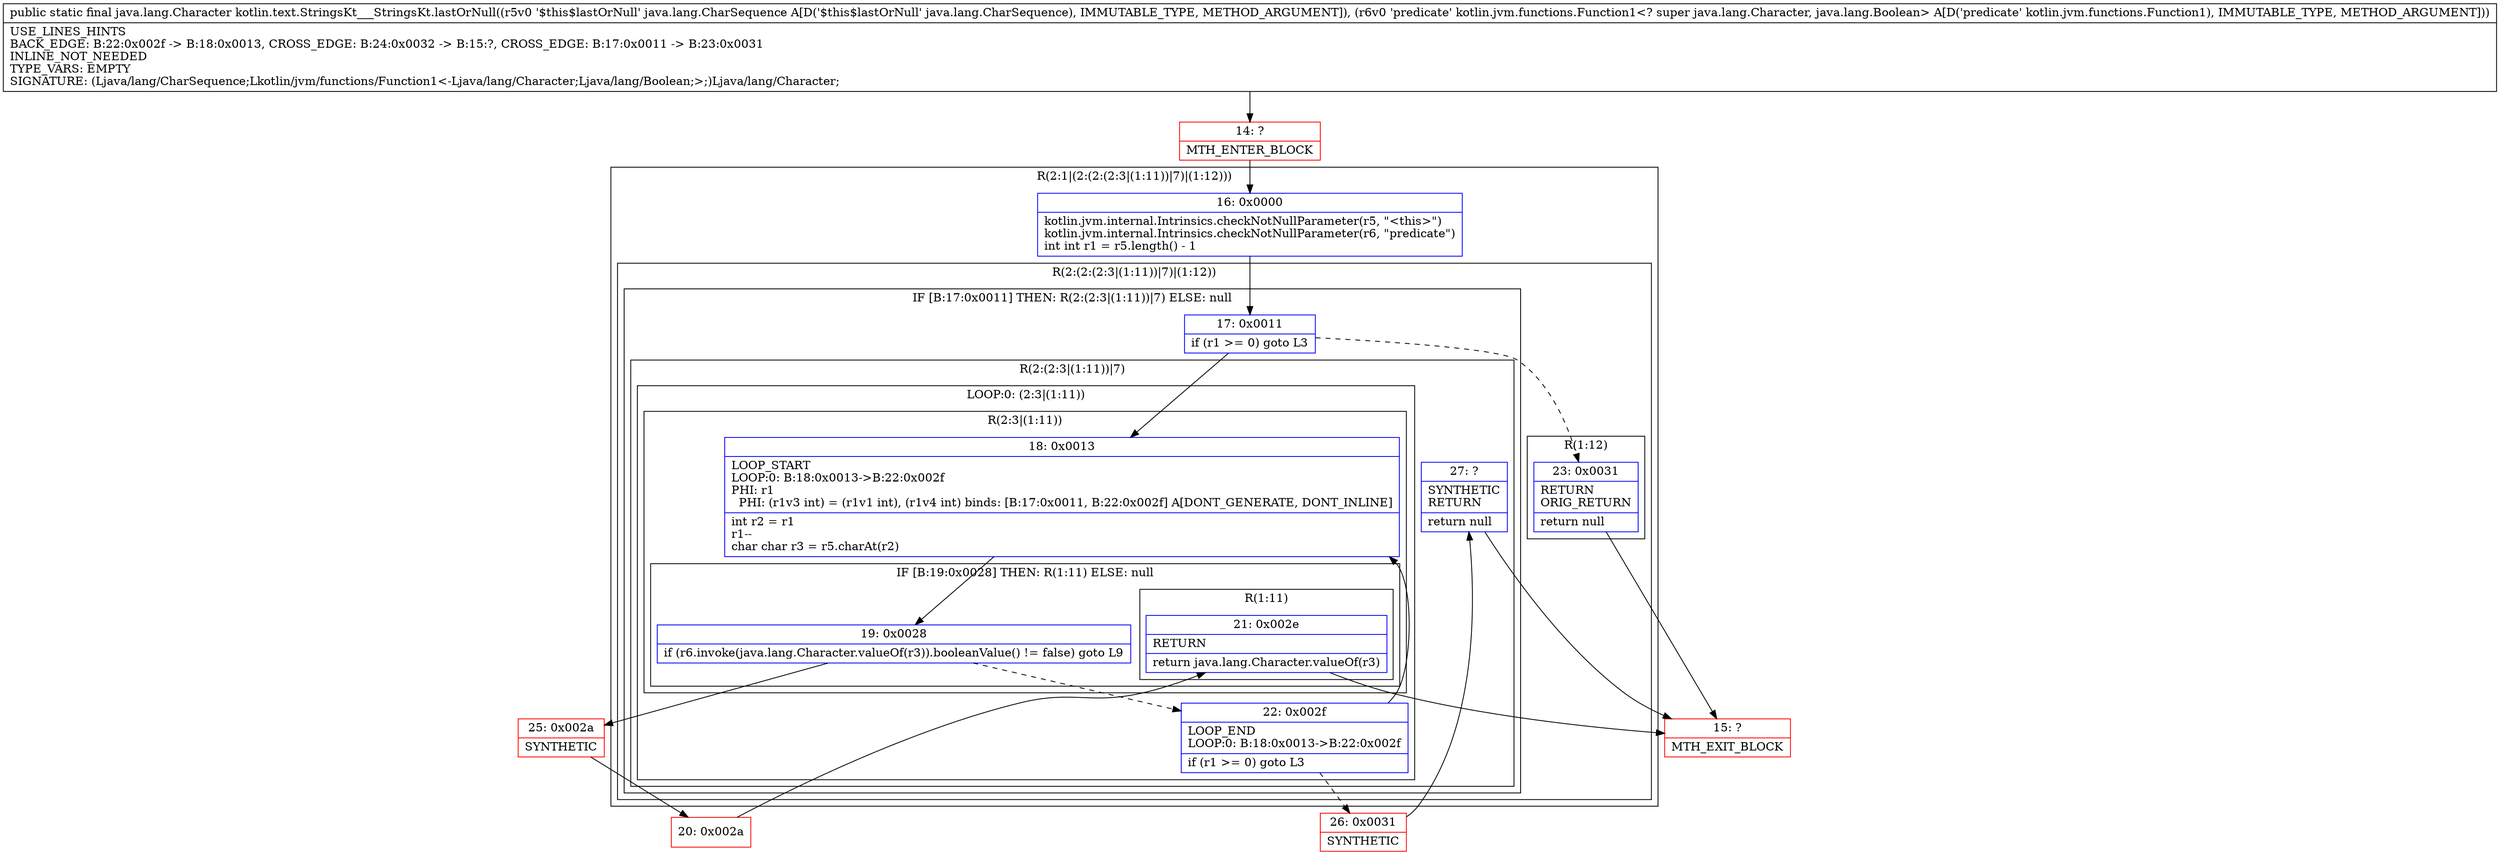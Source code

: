 digraph "CFG forkotlin.text.StringsKt___StringsKt.lastOrNull(Ljava\/lang\/CharSequence;Lkotlin\/jvm\/functions\/Function1;)Ljava\/lang\/Character;" {
subgraph cluster_Region_625687686 {
label = "R(2:1|(2:(2:(2:3|(1:11))|7)|(1:12)))";
node [shape=record,color=blue];
Node_16 [shape=record,label="{16\:\ 0x0000|kotlin.jvm.internal.Intrinsics.checkNotNullParameter(r5, \"\<this\>\")\lkotlin.jvm.internal.Intrinsics.checkNotNullParameter(r6, \"predicate\")\lint int r1 = r5.length() \- 1\l}"];
subgraph cluster_Region_1130128631 {
label = "R(2:(2:(2:3|(1:11))|7)|(1:12))";
node [shape=record,color=blue];
subgraph cluster_IfRegion_734133935 {
label = "IF [B:17:0x0011] THEN: R(2:(2:3|(1:11))|7) ELSE: null";
node [shape=record,color=blue];
Node_17 [shape=record,label="{17\:\ 0x0011|if (r1 \>= 0) goto L3\l}"];
subgraph cluster_Region_74731618 {
label = "R(2:(2:3|(1:11))|7)";
node [shape=record,color=blue];
subgraph cluster_LoopRegion_1487689142 {
label = "LOOP:0: (2:3|(1:11))";
node [shape=record,color=blue];
Node_22 [shape=record,label="{22\:\ 0x002f|LOOP_END\lLOOP:0: B:18:0x0013\-\>B:22:0x002f\l|if (r1 \>= 0) goto L3\l}"];
subgraph cluster_Region_1441009127 {
label = "R(2:3|(1:11))";
node [shape=record,color=blue];
Node_18 [shape=record,label="{18\:\ 0x0013|LOOP_START\lLOOP:0: B:18:0x0013\-\>B:22:0x002f\lPHI: r1 \l  PHI: (r1v3 int) = (r1v1 int), (r1v4 int) binds: [B:17:0x0011, B:22:0x002f] A[DONT_GENERATE, DONT_INLINE]\l|int r2 = r1\lr1\-\-\lchar char r3 = r5.charAt(r2)\l}"];
subgraph cluster_IfRegion_620756265 {
label = "IF [B:19:0x0028] THEN: R(1:11) ELSE: null";
node [shape=record,color=blue];
Node_19 [shape=record,label="{19\:\ 0x0028|if (r6.invoke(java.lang.Character.valueOf(r3)).booleanValue() != false) goto L9\l}"];
subgraph cluster_Region_1359042404 {
label = "R(1:11)";
node [shape=record,color=blue];
Node_21 [shape=record,label="{21\:\ 0x002e|RETURN\l|return java.lang.Character.valueOf(r3)\l}"];
}
}
}
}
Node_27 [shape=record,label="{27\:\ ?|SYNTHETIC\lRETURN\l|return null\l}"];
}
}
subgraph cluster_Region_1175472741 {
label = "R(1:12)";
node [shape=record,color=blue];
Node_23 [shape=record,label="{23\:\ 0x0031|RETURN\lORIG_RETURN\l|return null\l}"];
}
}
}
Node_14 [shape=record,color=red,label="{14\:\ ?|MTH_ENTER_BLOCK\l}"];
Node_26 [shape=record,color=red,label="{26\:\ 0x0031|SYNTHETIC\l}"];
Node_15 [shape=record,color=red,label="{15\:\ ?|MTH_EXIT_BLOCK\l}"];
Node_25 [shape=record,color=red,label="{25\:\ 0x002a|SYNTHETIC\l}"];
Node_20 [shape=record,color=red,label="{20\:\ 0x002a}"];
MethodNode[shape=record,label="{public static final java.lang.Character kotlin.text.StringsKt___StringsKt.lastOrNull((r5v0 '$this$lastOrNull' java.lang.CharSequence A[D('$this$lastOrNull' java.lang.CharSequence), IMMUTABLE_TYPE, METHOD_ARGUMENT]), (r6v0 'predicate' kotlin.jvm.functions.Function1\<? super java.lang.Character, java.lang.Boolean\> A[D('predicate' kotlin.jvm.functions.Function1), IMMUTABLE_TYPE, METHOD_ARGUMENT]))  | USE_LINES_HINTS\lBACK_EDGE: B:22:0x002f \-\> B:18:0x0013, CROSS_EDGE: B:24:0x0032 \-\> B:15:?, CROSS_EDGE: B:17:0x0011 \-\> B:23:0x0031\lINLINE_NOT_NEEDED\lTYPE_VARS: EMPTY\lSIGNATURE: (Ljava\/lang\/CharSequence;Lkotlin\/jvm\/functions\/Function1\<\-Ljava\/lang\/Character;Ljava\/lang\/Boolean;\>;)Ljava\/lang\/Character;\l}"];
MethodNode -> Node_14;Node_16 -> Node_17;
Node_17 -> Node_18;
Node_17 -> Node_23[style=dashed];
Node_22 -> Node_18;
Node_22 -> Node_26[style=dashed];
Node_18 -> Node_19;
Node_19 -> Node_22[style=dashed];
Node_19 -> Node_25;
Node_21 -> Node_15;
Node_27 -> Node_15;
Node_23 -> Node_15;
Node_14 -> Node_16;
Node_26 -> Node_27;
Node_25 -> Node_20;
Node_20 -> Node_21;
}

